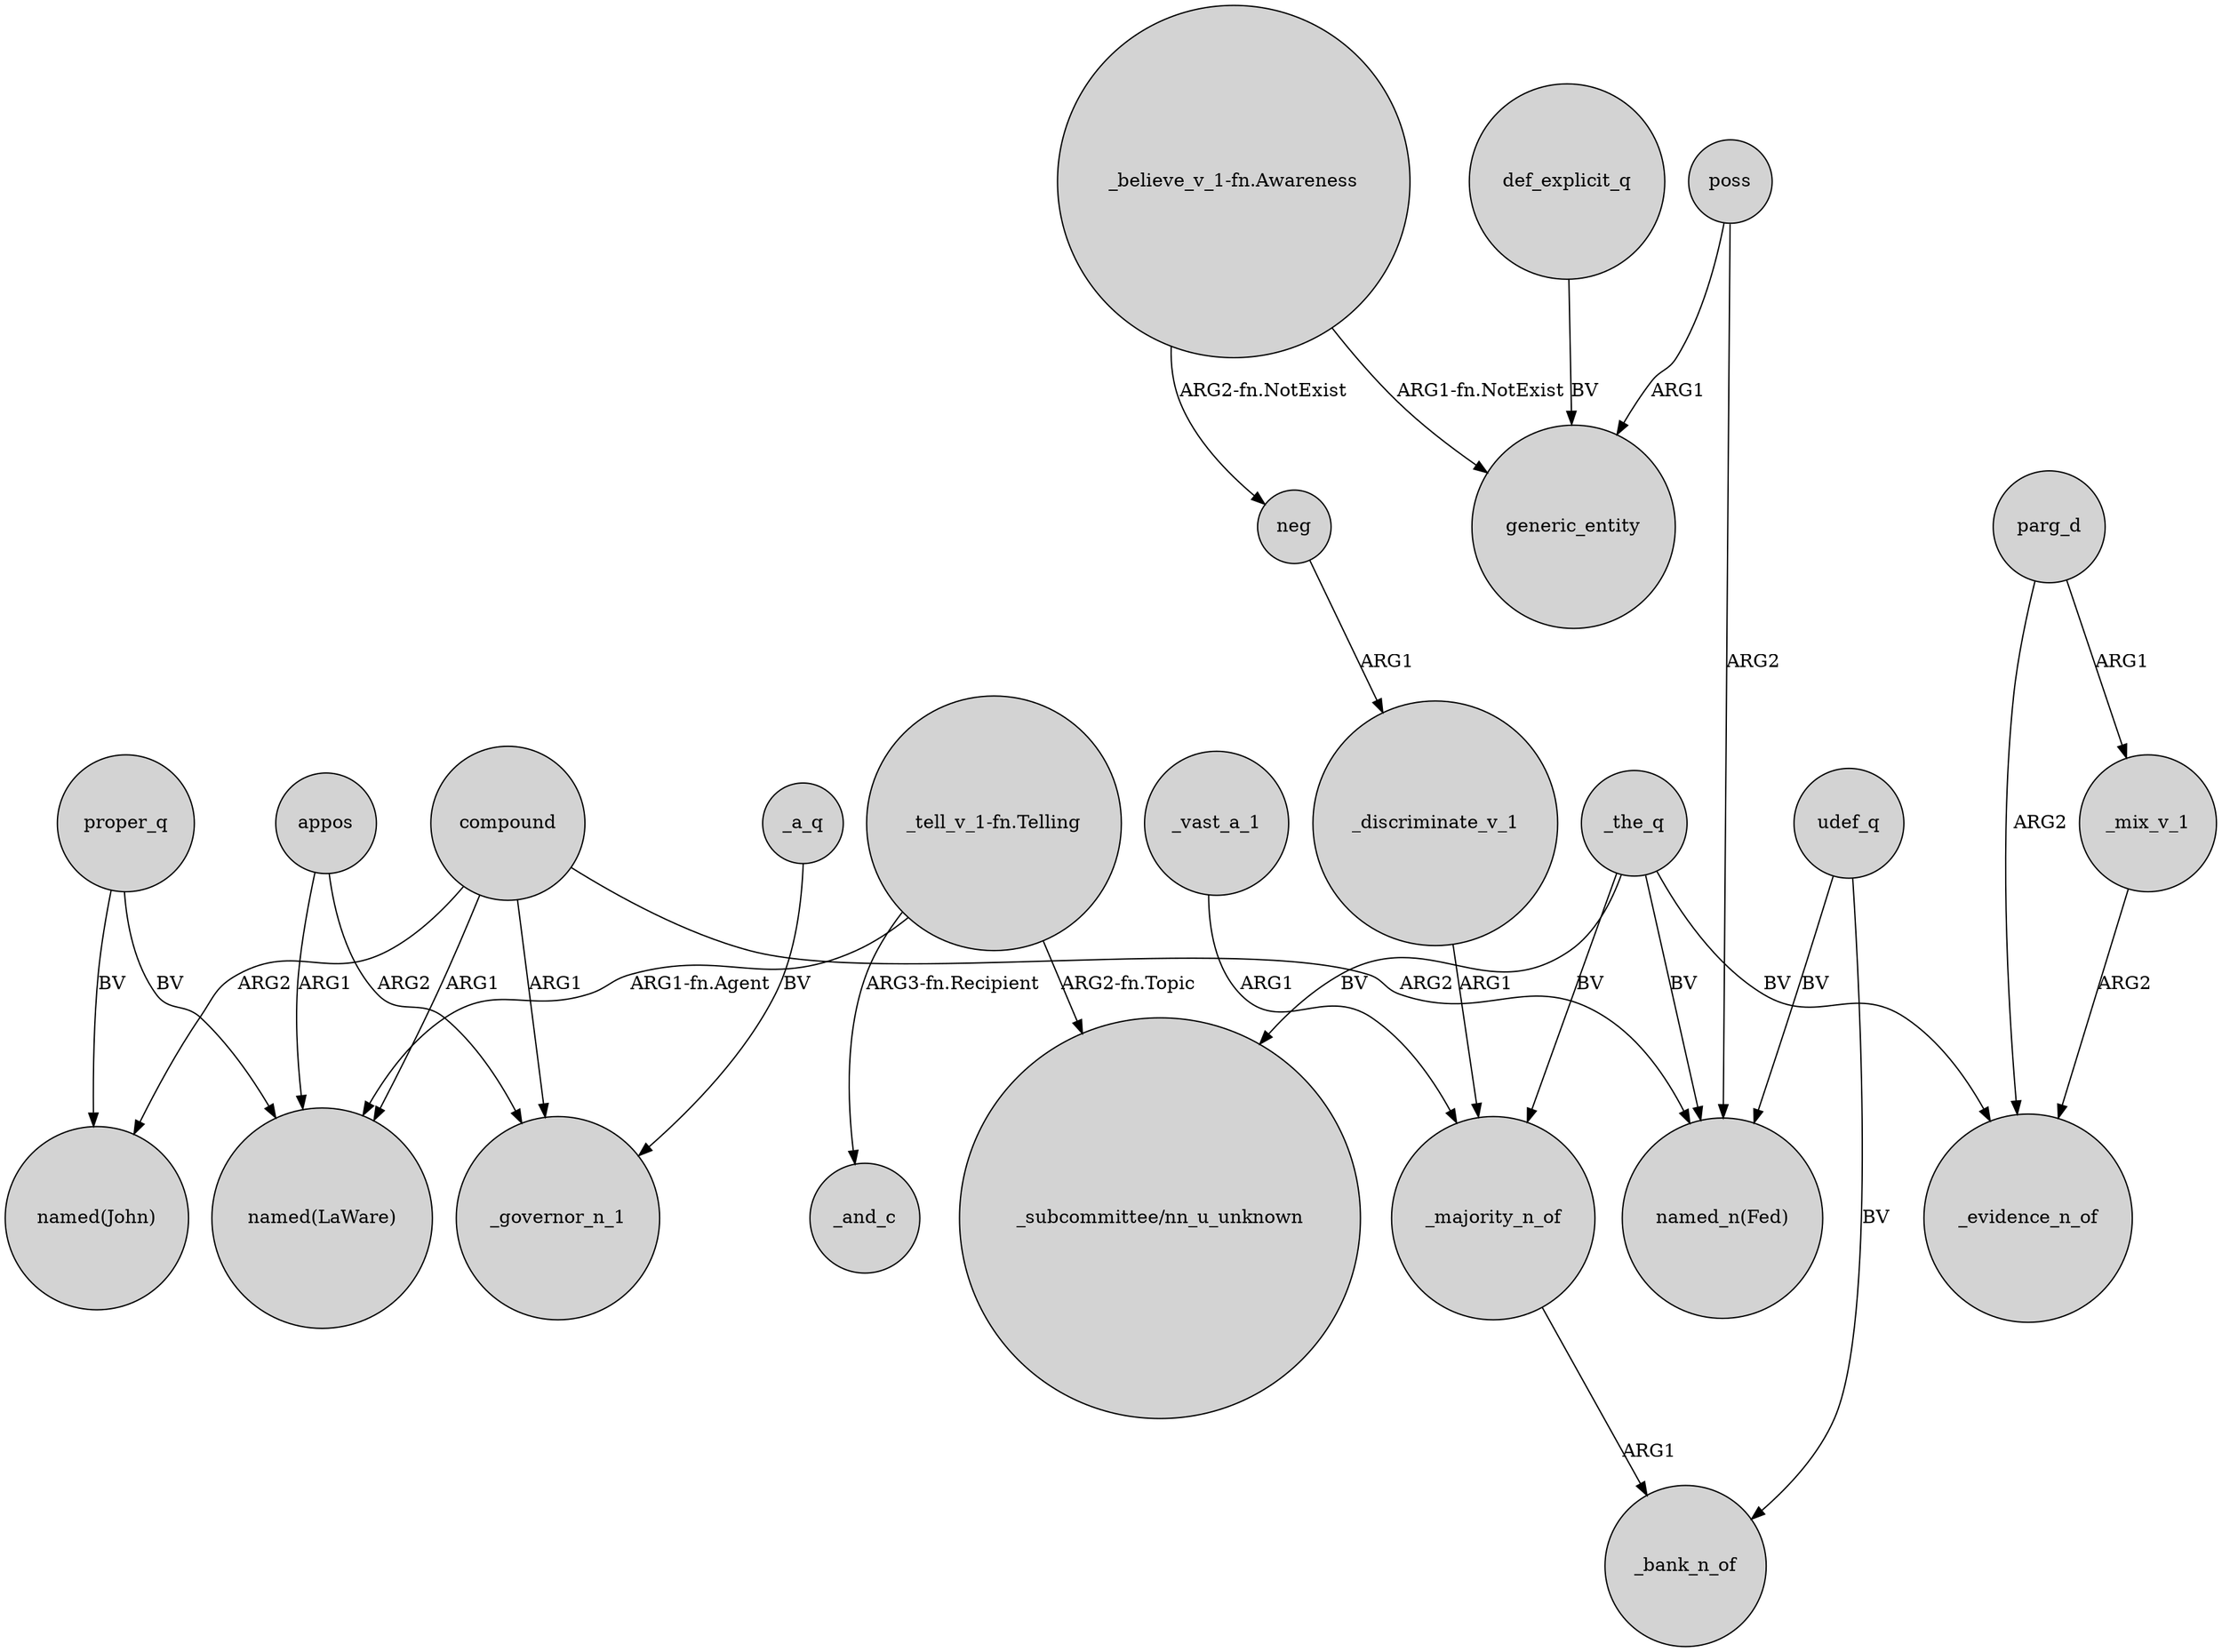 digraph {
	node [shape=circle style=filled]
	compound -> "named(John)" [label=ARG2]
	"_tell_v_1-fn.Telling" -> "_subcommittee/nn_u_unknown" [label="ARG2-fn.Topic"]
	_discriminate_v_1 -> _majority_n_of [label=ARG1]
	_the_q -> "named_n(Fed)" [label=BV]
	poss -> generic_entity [label=ARG1]
	poss -> "named_n(Fed)" [label=ARG2]
	_the_q -> _evidence_n_of [label=BV]
	compound -> "named(LaWare)" [label=ARG1]
	compound -> "named_n(Fed)" [label=ARG2]
	def_explicit_q -> generic_entity [label=BV]
	"_tell_v_1-fn.Telling" -> "named(LaWare)" [label="ARG1-fn.Agent"]
	"_believe_v_1-fn.Awareness" -> neg [label="ARG2-fn.NotExist"]
	_the_q -> _majority_n_of [label=BV]
	_vast_a_1 -> _majority_n_of [label=ARG1]
	"_tell_v_1-fn.Telling" -> _and_c [label="ARG3-fn.Recipient"]
	_mix_v_1 -> _evidence_n_of [label=ARG2]
	proper_q -> "named(LaWare)" [label=BV]
	compound -> _governor_n_1 [label=ARG1]
	_a_q -> _governor_n_1 [label=BV]
	appos -> _governor_n_1 [label=ARG2]
	"_believe_v_1-fn.Awareness" -> generic_entity [label="ARG1-fn.NotExist"]
	udef_q -> "named_n(Fed)" [label=BV]
	_majority_n_of -> _bank_n_of [label=ARG1]
	_the_q -> "_subcommittee/nn_u_unknown" [label=BV]
	parg_d -> _evidence_n_of [label=ARG2]
	neg -> _discriminate_v_1 [label=ARG1]
	proper_q -> "named(John)" [label=BV]
	udef_q -> _bank_n_of [label=BV]
	parg_d -> _mix_v_1 [label=ARG1]
	appos -> "named(LaWare)" [label=ARG1]
}
